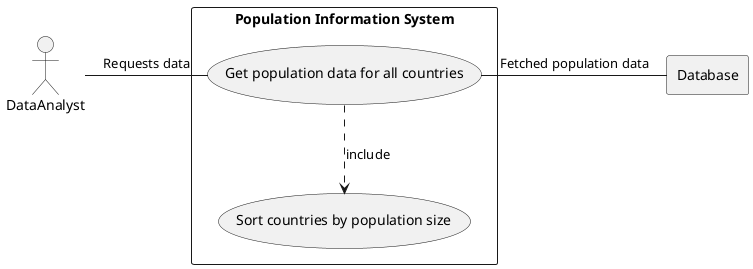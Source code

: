 @startuml

actor DataAnalyst as "DataAnalyst"

rectangle Database

rectangle "Population Information System" {
    usecase Usecase1 as "Get population data for all countries"

    usecase uc as "Sort countries by population size"

    DataAnalyst - Usecase1 : "Requests data"
    Usecase1 ..> uc : include
    Usecase1 - Database : "Fetched population data"
}

@enduml
